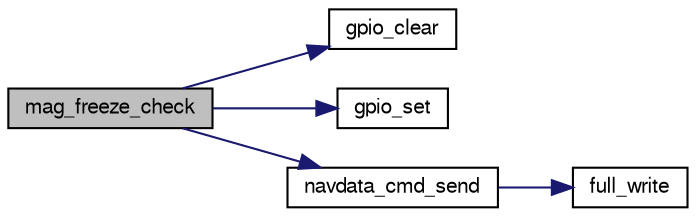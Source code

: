 digraph "mag_freeze_check"
{
  edge [fontname="FreeSans",fontsize="10",labelfontname="FreeSans",labelfontsize="10"];
  node [fontname="FreeSans",fontsize="10",shape=record];
  rankdir="LR";
  Node1 [label="mag_freeze_check",height=0.2,width=0.4,color="black", fillcolor="grey75", style="filled", fontcolor="black"];
  Node1 -> Node2 [color="midnightblue",fontsize="10",style="solid",fontname="FreeSans"];
  Node2 [label="gpio_clear",height=0.2,width=0.4,color="black", fillcolor="white", style="filled",URL="$chibios_2mcu__periph_2gpio__arch_8h.html#a302a5c9e7203669d0b9db8a2952fe009",tooltip="Clear a gpio output to low level. "];
  Node1 -> Node3 [color="midnightblue",fontsize="10",style="solid",fontname="FreeSans"];
  Node3 [label="gpio_set",height=0.2,width=0.4,color="black", fillcolor="white", style="filled",URL="$chibios_2mcu__periph_2gpio__arch_8h.html#a0da8ef247730680b4ffa595d11069051",tooltip="Set a gpio output to high level. "];
  Node1 -> Node4 [color="midnightblue",fontsize="10",style="solid",fontname="FreeSans"];
  Node4 [label="navdata_cmd_send",height=0.2,width=0.4,color="black", fillcolor="white", style="filled",URL="$navdata_8c.html#a5c73b29bf91870f07e9bfeef9a7e4c80",tooltip="Sends a one byte command. "];
  Node4 -> Node5 [color="midnightblue",fontsize="10",style="solid",fontname="FreeSans"];
  Node5 [label="full_write",height=0.2,width=0.4,color="black", fillcolor="white", style="filled",URL="$navdata_8c.html#a2a56a11d98c367fcfc5bd7afb77fd2ec",tooltip="Write to fd even while being interrupted. "];
}
